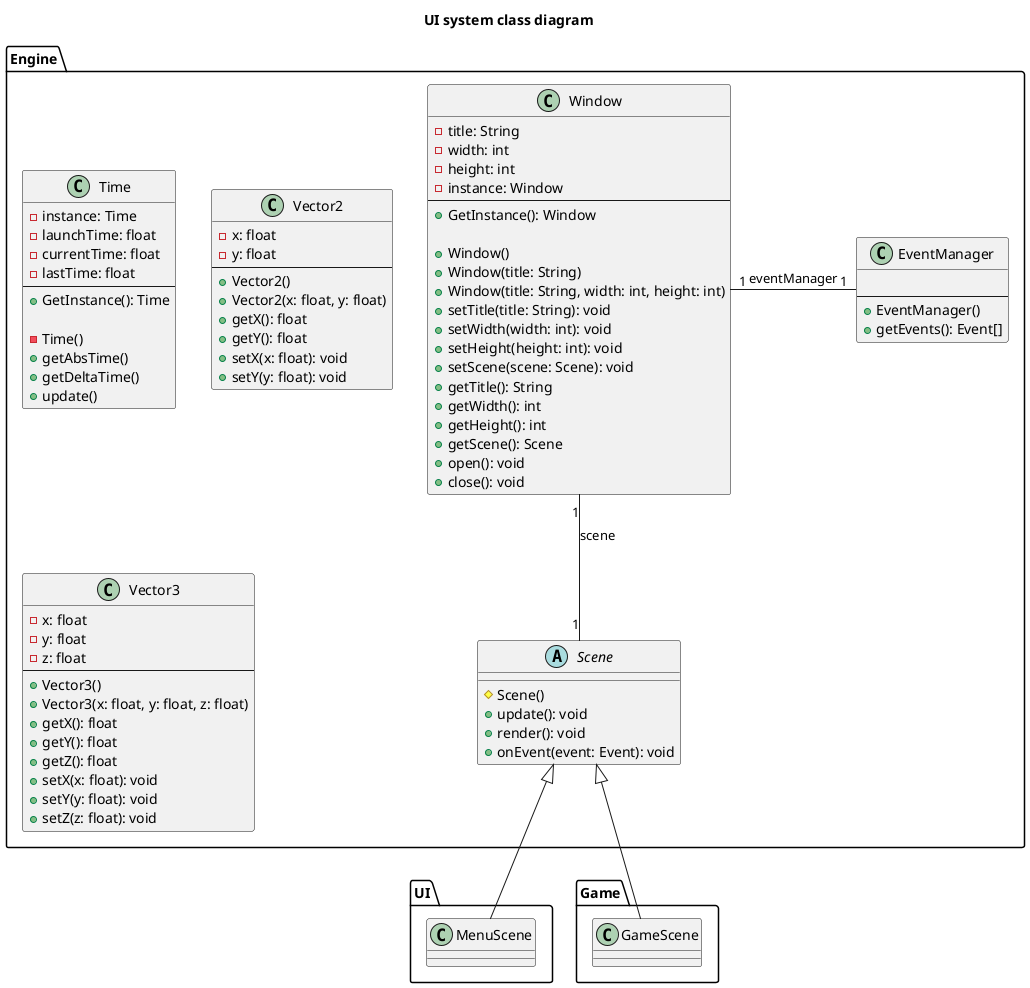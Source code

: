 @startuml
title UI system class diagram

package UI {
    class MenuScene
}

package Engine {
    class Window {
        - title: String
        - width: int
        - height: int
        - instance: Window
        ---
        + GetInstance(): Window

        + Window()
        + Window(title: String)
        + Window(title: String, width: int, height: int)
        + setTitle(title: String): void
        + setWidth(width: int): void
        + setHeight(height: int): void
        + setScene(scene: Scene): void
        + getTitle(): String
        + getWidth(): int
        + getHeight(): int
        + getScene(): Scene
        + open(): void
        + close(): void
    }

    abstract Scene {
        # Scene()
        + update(): void
        + render(): void
        + onEvent(event: Event): void
    }

    class EventManager {
        
        ---
        + EventManager()
        + getEvents(): Event[]
    }

    class Time {
        - instance: Time
        - launchTime: float
        - currentTime: float
        - lastTime: float
        ---
        + GetInstance(): Time

        - Time()
        + getAbsTime()
        + getDeltaTime()
        + update()
    }

    class Vector2 {
        - x: float
        - y: float
        ---
        + Vector2()
        + Vector2(x: float, y: float)
        + getX(): float
        + getY(): float
        + setX(x: float): void
        + setY(y: float): void
    }

    class Vector3 {
        - x: float
        - y: float
        - z: float
        ---
        + Vector3()
        + Vector3(x: float, y: float, z: float)
        + getX(): float
        + getY(): float
        + getZ(): float
        + setX(x: float): void
        + setY(y: float): void
        + setZ(z: float): void
    }
}

package Game {
    class GameScene
}

Window "1" -down- "1" Scene: scene
Window "1" -right- "1" EventManager: eventManager
MenuScene -up-|> Scene
GameScene -up-|> Scene

@enduml
